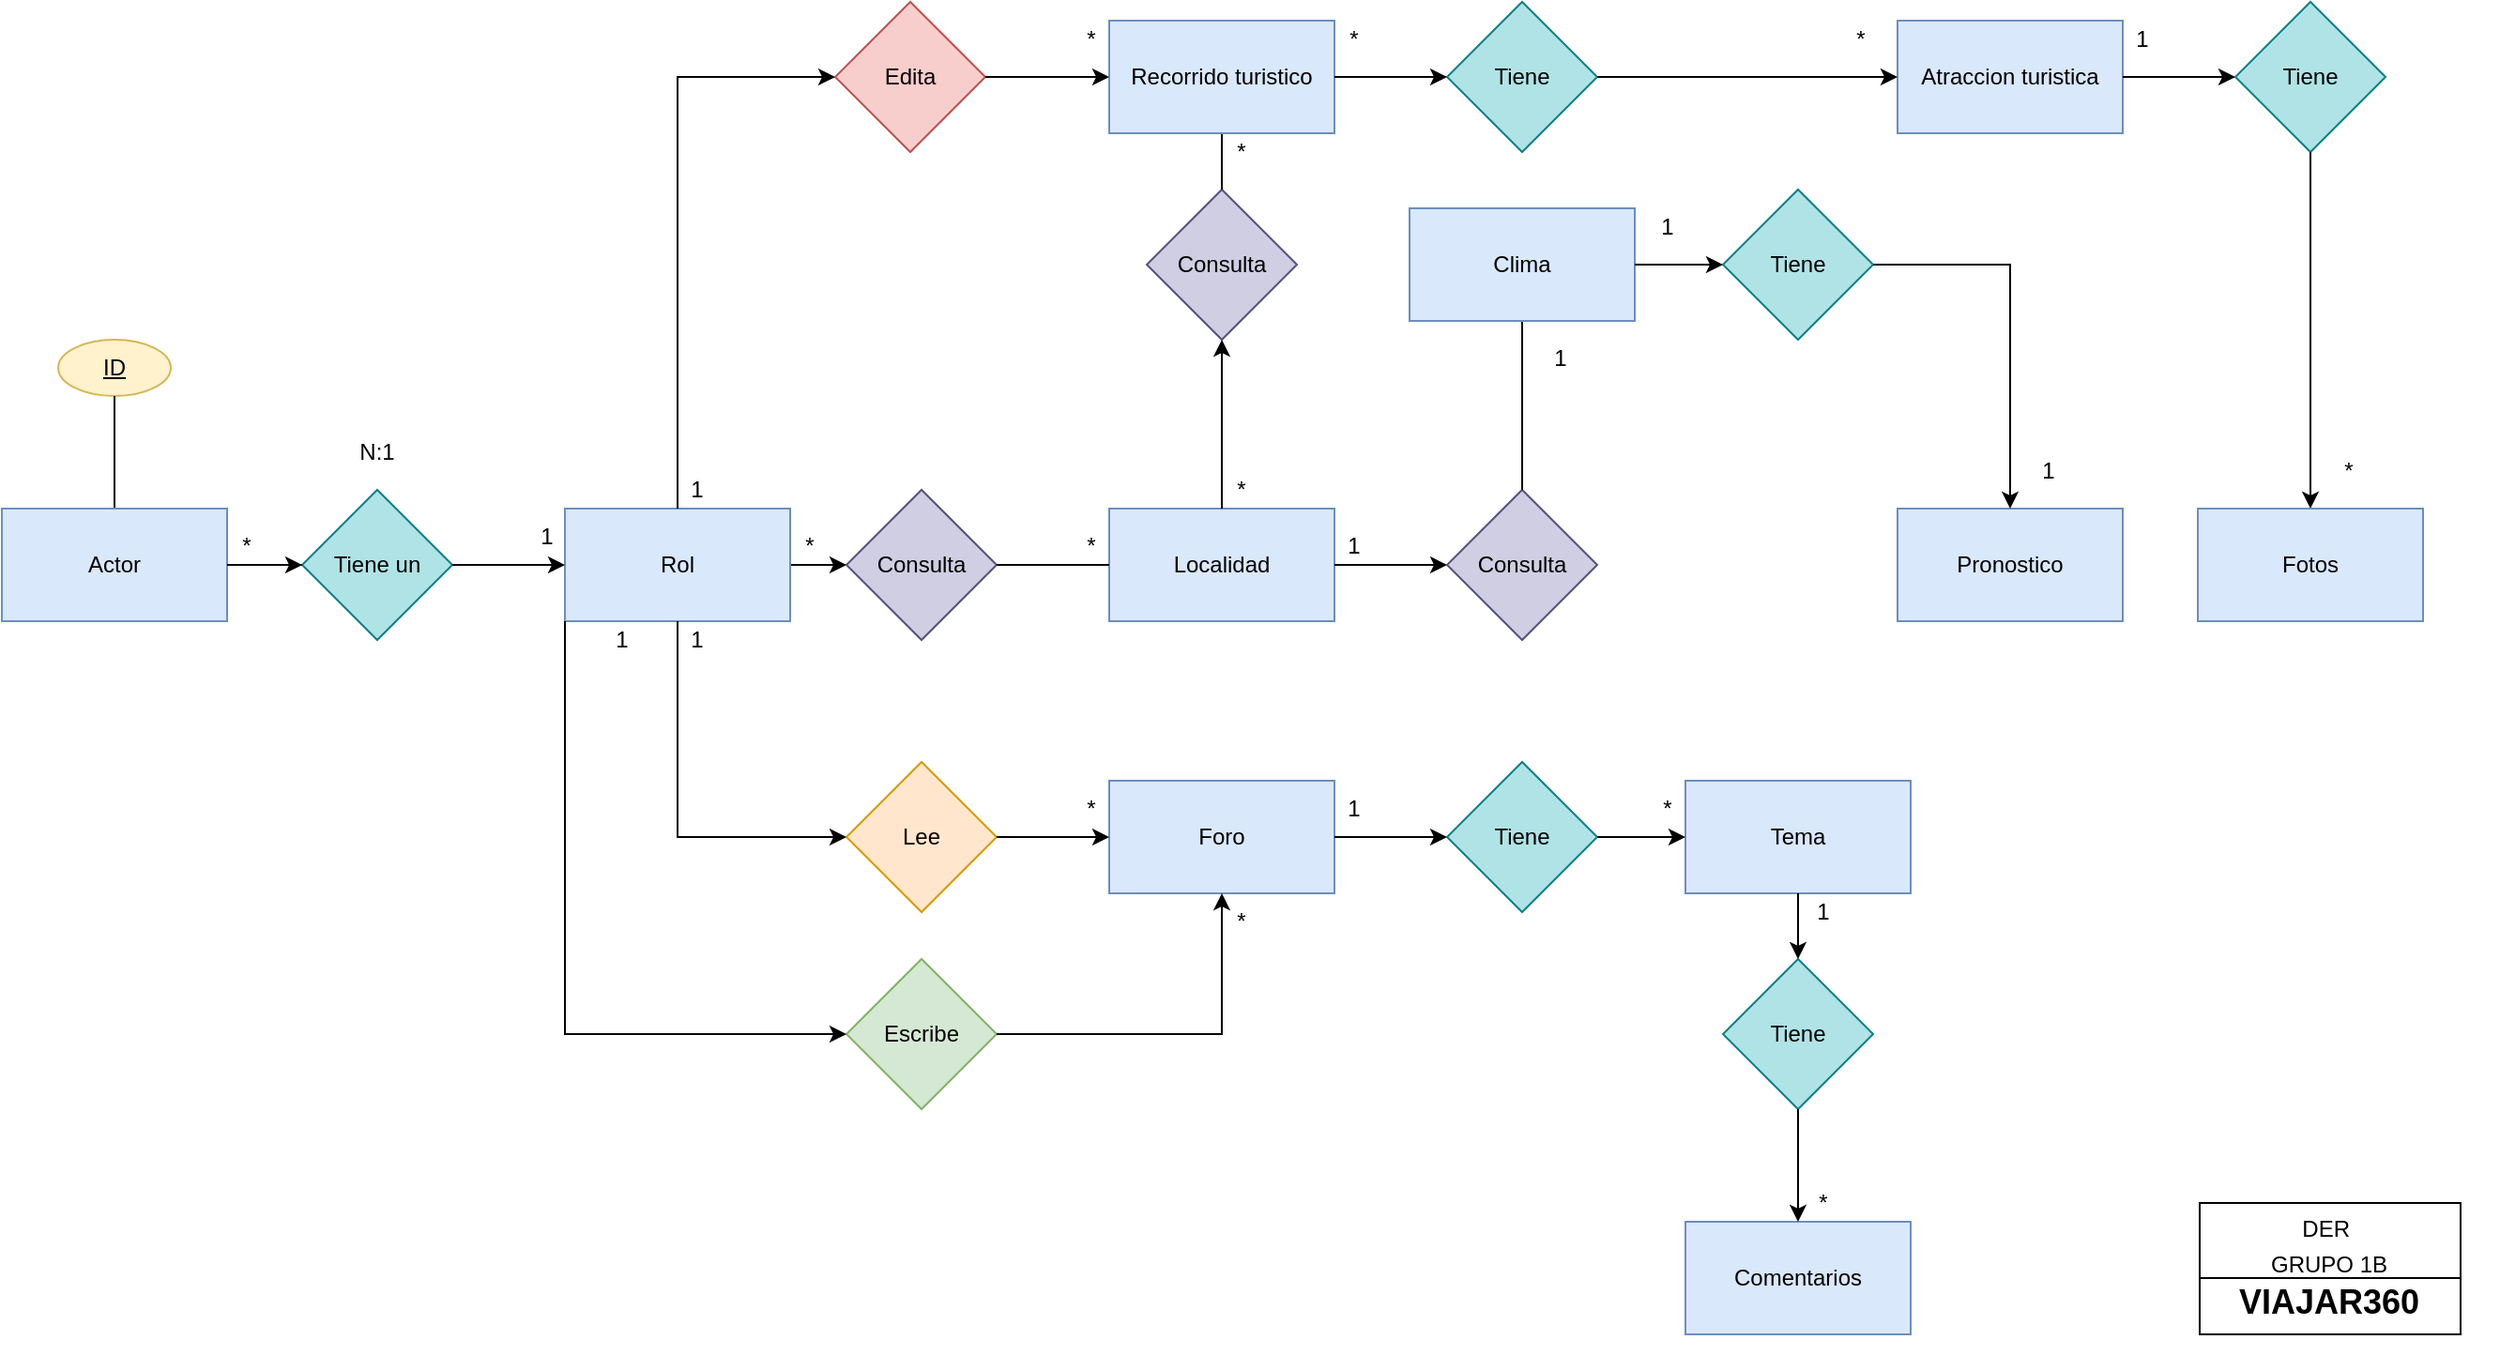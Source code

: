 <mxfile version="14.1.8" type="device"><diagram id="86EcQ5BP9vxSRsthsV8x" name="Page-1"><mxGraphModel dx="1580" dy="913" grid="1" gridSize="10" guides="1" tooltips="1" connect="1" arrows="1" fold="1" page="1" pageScale="1" pageWidth="827" pageHeight="1169" math="0" shadow="0"><root><mxCell id="0"/><mxCell id="1" parent="0"/><mxCell id="4lgMsZDVUdZ11g3GKiUv-43" value="" style="group" vertex="1" connectable="0" parent="1"><mxGeometry x="30" y="120" width="1330" height="720" as="geometry"/></mxCell><mxCell id="CW9kjy_8tyR05ECF4ScM-4" value="Localidad" style="rounded=0;whiteSpace=wrap;html=1;fillColor=#dae8fc;strokeColor=#6c8ebf;" parent="4lgMsZDVUdZ11g3GKiUv-43" vertex="1"><mxGeometry x="590" y="270" width="120" height="60" as="geometry"/></mxCell><mxCell id="3Yz3_kqwqckPV9ul7JrI-4" value="Consulta" style="rhombus;whiteSpace=wrap;html=1;fillColor=#d0cee2;strokeColor=#56517e;" parent="4lgMsZDVUdZ11g3GKiUv-43" vertex="1"><mxGeometry x="450" y="260" width="80" height="80" as="geometry"/></mxCell><mxCell id="3Yz3_kqwqckPV9ul7JrI-11" value="Consulta" style="rhombus;whiteSpace=wrap;html=1;fillColor=#d0cee2;strokeColor=#56517e;" parent="4lgMsZDVUdZ11g3GKiUv-43" vertex="1"><mxGeometry x="610" y="100" width="80" height="80" as="geometry"/></mxCell><mxCell id="3Yz3_kqwqckPV9ul7JrI-62" style="edgeStyle=orthogonalEdgeStyle;rounded=0;orthogonalLoop=1;jettySize=auto;html=1;exitX=0.5;exitY=0;exitDx=0;exitDy=0;entryX=0.5;entryY=1;entryDx=0;entryDy=0;" parent="4lgMsZDVUdZ11g3GKiUv-43" source="CW9kjy_8tyR05ECF4ScM-4" target="3Yz3_kqwqckPV9ul7JrI-11" edge="1"><mxGeometry relative="1" as="geometry"/></mxCell><mxCell id="3Yz3_kqwqckPV9ul7JrI-12" value="Consulta" style="rhombus;whiteSpace=wrap;html=1;fillColor=#d0cee2;strokeColor=#56517e;" parent="4lgMsZDVUdZ11g3GKiUv-43" vertex="1"><mxGeometry x="770" y="260" width="80" height="80" as="geometry"/></mxCell><mxCell id="3Yz3_kqwqckPV9ul7JrI-18" value="" style="endArrow=none;html=1;entryX=0.5;entryY=1;entryDx=0;entryDy=0;exitX=0.5;exitY=0;exitDx=0;exitDy=0;" parent="4lgMsZDVUdZ11g3GKiUv-43" source="3Yz3_kqwqckPV9ul7JrI-11" target="Ur3DEaM6I8VgG-aV_CgL-1" edge="1"><mxGeometry width="50" height="50" relative="1" as="geometry"><mxPoint x="520" y="130" as="sourcePoint"/><mxPoint x="570" y="80" as="targetPoint"/></mxGeometry></mxCell><mxCell id="3Yz3_kqwqckPV9ul7JrI-19" value="" style="endArrow=none;html=1;entryX=0.5;entryY=1;entryDx=0;entryDy=0;exitX=0.5;exitY=0;exitDx=0;exitDy=0;" parent="4lgMsZDVUdZ11g3GKiUv-43" source="3Yz3_kqwqckPV9ul7JrI-12" target="CW9kjy_8tyR05ECF4ScM-2" edge="1"><mxGeometry width="50" height="50" relative="1" as="geometry"><mxPoint x="760" y="150" as="sourcePoint"/><mxPoint x="810" y="100" as="targetPoint"/></mxGeometry></mxCell><mxCell id="3Yz3_kqwqckPV9ul7JrI-61" style="edgeStyle=orthogonalEdgeStyle;rounded=0;orthogonalLoop=1;jettySize=auto;html=1;exitX=1;exitY=0.5;exitDx=0;exitDy=0;entryX=0;entryY=0.5;entryDx=0;entryDy=0;" parent="4lgMsZDVUdZ11g3GKiUv-43" source="CW9kjy_8tyR05ECF4ScM-4" target="3Yz3_kqwqckPV9ul7JrI-12" edge="1"><mxGeometry relative="1" as="geometry"/></mxCell><mxCell id="3Yz3_kqwqckPV9ul7JrI-22" value="" style="endArrow=none;html=1;entryX=0;entryY=0.5;entryDx=0;entryDy=0;exitX=1;exitY=0.5;exitDx=0;exitDy=0;" parent="4lgMsZDVUdZ11g3GKiUv-43" source="3Yz3_kqwqckPV9ul7JrI-4" target="CW9kjy_8tyR05ECF4ScM-4" edge="1"><mxGeometry width="50" height="50" relative="1" as="geometry"><mxPoint x="550" y="250" as="sourcePoint"/><mxPoint x="600" y="200" as="targetPoint"/></mxGeometry></mxCell><mxCell id="3Yz3_kqwqckPV9ul7JrI-34" style="edgeStyle=orthogonalEdgeStyle;rounded=0;orthogonalLoop=1;jettySize=auto;html=1;entryX=0;entryY=0.5;entryDx=0;entryDy=0;" parent="4lgMsZDVUdZ11g3GKiUv-43" source="3Yz3_kqwqckPV9ul7JrI-30" target="3Yz3_kqwqckPV9ul7JrI-4" edge="1"><mxGeometry relative="1" as="geometry"/></mxCell><mxCell id="3Yz3_kqwqckPV9ul7JrI-36" value="Lee" style="rhombus;whiteSpace=wrap;html=1;fillColor=#ffe6cc;strokeColor=#d79b00;" parent="4lgMsZDVUdZ11g3GKiUv-43" vertex="1"><mxGeometry x="450" y="405" width="80" height="80" as="geometry"/></mxCell><mxCell id="3Yz3_kqwqckPV9ul7JrI-39" value="Escribe" style="rhombus;whiteSpace=wrap;html=1;fillColor=#d5e8d4;strokeColor=#82b366;" parent="4lgMsZDVUdZ11g3GKiUv-43" vertex="1"><mxGeometry x="450" y="510" width="80" height="80" as="geometry"/></mxCell><mxCell id="3Yz3_kqwqckPV9ul7JrI-43" value="Tiene" style="rhombus;whiteSpace=wrap;html=1;fillColor=#b0e3e6;strokeColor=#0e8088;" parent="4lgMsZDVUdZ11g3GKiUv-43" vertex="1"><mxGeometry x="770" width="80" height="80" as="geometry"/></mxCell><mxCell id="3Yz3_kqwqckPV9ul7JrI-47" value="Tiene" style="rhombus;whiteSpace=wrap;html=1;fillColor=#b0e3e6;strokeColor=#0e8088;" parent="4lgMsZDVUdZ11g3GKiUv-43" vertex="1"><mxGeometry x="917" y="100" width="80" height="80" as="geometry"/></mxCell><mxCell id="3Yz3_kqwqckPV9ul7JrI-51" value="Tiene" style="rhombus;whiteSpace=wrap;html=1;fillColor=#b0e3e6;strokeColor=#0e8088;" parent="4lgMsZDVUdZ11g3GKiUv-43" vertex="1"><mxGeometry x="770" y="405" width="80" height="80" as="geometry"/></mxCell><mxCell id="3Yz3_kqwqckPV9ul7JrI-52" value="Tiene" style="rhombus;whiteSpace=wrap;html=1;fillColor=#b0e3e6;strokeColor=#0e8088;" parent="4lgMsZDVUdZ11g3GKiUv-43" vertex="1"><mxGeometry x="917" y="510" width="80" height="80" as="geometry"/></mxCell><mxCell id="3Yz3_kqwqckPV9ul7JrI-59" value="&lt;u&gt;ID&lt;/u&gt;" style="ellipse;whiteSpace=wrap;html=1;fillColor=#fff2cc;strokeColor=#d6b656;" parent="4lgMsZDVUdZ11g3GKiUv-43" vertex="1"><mxGeometry x="30" y="180" width="60" height="30" as="geometry"/></mxCell><mxCell id="3Yz3_kqwqckPV9ul7JrI-69" value="*" style="text;html=1;align=center;verticalAlign=middle;resizable=0;points=[];autosize=1;" parent="4lgMsZDVUdZ11g3GKiUv-43" vertex="1"><mxGeometry x="570" y="280" width="20" height="20" as="geometry"/></mxCell><mxCell id="3Yz3_kqwqckPV9ul7JrI-79" value="1" style="text;html=1;align=center;verticalAlign=middle;resizable=0;points=[];autosize=1;" parent="4lgMsZDVUdZ11g3GKiUv-43" vertex="1"><mxGeometry x="710" y="280" width="20" height="20" as="geometry"/></mxCell><mxCell id="3Yz3_kqwqckPV9ul7JrI-83" value="*" style="text;html=1;align=center;verticalAlign=middle;resizable=0;points=[];autosize=1;" parent="4lgMsZDVUdZ11g3GKiUv-43" vertex="1"><mxGeometry x="650" y="250" width="20" height="20" as="geometry"/></mxCell><mxCell id="4lgMsZDVUdZ11g3GKiUv-1" value="Edita" style="rhombus;whiteSpace=wrap;html=1;fillColor=#f8cecc;strokeColor=#b85450;" vertex="1" parent="4lgMsZDVUdZ11g3GKiUv-43"><mxGeometry x="444" width="80" height="80" as="geometry"/></mxCell><mxCell id="4lgMsZDVUdZ11g3GKiUv-6" value="Tiene" style="rhombus;whiteSpace=wrap;html=1;fillColor=#b0e3e6;strokeColor=#0e8088;" vertex="1" parent="4lgMsZDVUdZ11g3GKiUv-43"><mxGeometry x="1190" width="80" height="80" as="geometry"/></mxCell><mxCell id="4lgMsZDVUdZ11g3GKiUv-9" style="edgeStyle=orthogonalEdgeStyle;rounded=0;orthogonalLoop=1;jettySize=auto;html=1;entryX=0.5;entryY=0;entryDx=0;entryDy=0;" edge="1" parent="4lgMsZDVUdZ11g3GKiUv-43" source="4lgMsZDVUdZ11g3GKiUv-6" target="4lgMsZDVUdZ11g3GKiUv-8"><mxGeometry x="1360" y="130" as="geometry"/></mxCell><mxCell id="4lgMsZDVUdZ11g3GKiUv-18" value="" style="endArrow=none;html=1;exitX=0.5;exitY=0;exitDx=0;exitDy=0;entryX=0.5;entryY=1;entryDx=0;entryDy=0;" edge="1" parent="4lgMsZDVUdZ11g3GKiUv-43" source="CW9kjy_8tyR05ECF4ScM-3" target="3Yz3_kqwqckPV9ul7JrI-59"><mxGeometry width="50" height="50" relative="1" as="geometry"><mxPoint x="610" y="400" as="sourcePoint"/><mxPoint x="100" y="220" as="targetPoint"/></mxGeometry></mxCell><mxCell id="4lgMsZDVUdZ11g3GKiUv-22" value="" style="group" vertex="1" connectable="0" parent="4lgMsZDVUdZ11g3GKiUv-43"><mxGeometry x="980" y="10" width="170" height="60" as="geometry"/></mxCell><mxCell id="3Yz3_kqwqckPV9ul7JrI-42" value="Atraccion turistica" style="whiteSpace=wrap;html=1;fillColor=#dae8fc;strokeColor=#6c8ebf;" parent="4lgMsZDVUdZ11g3GKiUv-22" vertex="1"><mxGeometry x="30" width="120" height="60" as="geometry"/></mxCell><mxCell id="3Yz3_kqwqckPV9ul7JrI-80" value="*" style="text;html=1;align=center;verticalAlign=middle;resizable=0;points=[];autosize=1;" parent="4lgMsZDVUdZ11g3GKiUv-22" vertex="1"><mxGeometry width="20" height="20" as="geometry"/></mxCell><mxCell id="4lgMsZDVUdZ11g3GKiUv-10" value="1" style="text;html=1;align=center;verticalAlign=middle;resizable=0;points=[];autosize=1;" vertex="1" parent="4lgMsZDVUdZ11g3GKiUv-22"><mxGeometry x="150" width="20" height="20" as="geometry"/></mxCell><mxCell id="3Yz3_kqwqckPV9ul7JrI-45" style="edgeStyle=orthogonalEdgeStyle;rounded=0;orthogonalLoop=1;jettySize=auto;html=1;exitX=1;exitY=0.5;exitDx=0;exitDy=0;" parent="4lgMsZDVUdZ11g3GKiUv-43" source="3Yz3_kqwqckPV9ul7JrI-43" target="3Yz3_kqwqckPV9ul7JrI-42" edge="1"><mxGeometry relative="1" as="geometry"/></mxCell><mxCell id="4lgMsZDVUdZ11g3GKiUv-7" style="edgeStyle=orthogonalEdgeStyle;rounded=0;orthogonalLoop=1;jettySize=auto;html=1;exitX=1;exitY=0.5;exitDx=0;exitDy=0;" edge="1" parent="4lgMsZDVUdZ11g3GKiUv-43" source="3Yz3_kqwqckPV9ul7JrI-42" target="4lgMsZDVUdZ11g3GKiUv-6"><mxGeometry relative="1" as="geometry"/></mxCell><mxCell id="4lgMsZDVUdZ11g3GKiUv-23" value="" style="group" vertex="1" connectable="0" parent="4lgMsZDVUdZ11g3GKiUv-43"><mxGeometry x="1170" y="240" width="120" height="90" as="geometry"/></mxCell><mxCell id="4lgMsZDVUdZ11g3GKiUv-8" value="Fotos" style="whiteSpace=wrap;html=1;fillColor=#dae8fc;strokeColor=#6c8ebf;" vertex="1" parent="4lgMsZDVUdZ11g3GKiUv-23"><mxGeometry y="30" width="120" height="60" as="geometry"/></mxCell><mxCell id="4lgMsZDVUdZ11g3GKiUv-11" value="*" style="text;html=1;align=center;verticalAlign=middle;resizable=0;points=[];autosize=1;" vertex="1" parent="4lgMsZDVUdZ11g3GKiUv-23"><mxGeometry x="70" width="20" height="20" as="geometry"/></mxCell><mxCell id="4lgMsZDVUdZ11g3GKiUv-24" value="" style="group" vertex="1" connectable="0" parent="4lgMsZDVUdZ11g3GKiUv-43"><mxGeometry x="1010" y="240" width="120" height="90" as="geometry"/></mxCell><mxCell id="3Yz3_kqwqckPV9ul7JrI-46" value="Pronostico" style="whiteSpace=wrap;html=1;fillColor=#dae8fc;strokeColor=#6c8ebf;" parent="4lgMsZDVUdZ11g3GKiUv-24" vertex="1"><mxGeometry y="30" width="120" height="60" as="geometry"/></mxCell><mxCell id="3Yz3_kqwqckPV9ul7JrI-84" value="1" style="text;html=1;align=center;verticalAlign=middle;resizable=0;points=[];autosize=1;" parent="4lgMsZDVUdZ11g3GKiUv-24" vertex="1"><mxGeometry x="70" width="20" height="20" as="geometry"/></mxCell><mxCell id="3Yz3_kqwqckPV9ul7JrI-49" style="edgeStyle=orthogonalEdgeStyle;rounded=0;orthogonalLoop=1;jettySize=auto;html=1;exitX=1;exitY=0.5;exitDx=0;exitDy=0;" parent="4lgMsZDVUdZ11g3GKiUv-43" source="3Yz3_kqwqckPV9ul7JrI-47" target="3Yz3_kqwqckPV9ul7JrI-46" edge="1"><mxGeometry relative="1" as="geometry"/></mxCell><mxCell id="4lgMsZDVUdZ11g3GKiUv-25" value="" style="group" vertex="1" connectable="0" parent="4lgMsZDVUdZ11g3GKiUv-43"><mxGeometry x="750" y="110" width="147" height="90" as="geometry"/></mxCell><mxCell id="CW9kjy_8tyR05ECF4ScM-2" value="Clima&lt;br&gt;" style="rounded=0;whiteSpace=wrap;html=1;fillColor=#dae8fc;strokeColor=#6c8ebf;" parent="4lgMsZDVUdZ11g3GKiUv-25" vertex="1"><mxGeometry width="120" height="60" as="geometry"/></mxCell><mxCell id="3Yz3_kqwqckPV9ul7JrI-78" value="1" style="text;html=1;align=center;verticalAlign=middle;resizable=0;points=[];autosize=1;" parent="4lgMsZDVUdZ11g3GKiUv-25" vertex="1"><mxGeometry x="70" y="70" width="20" height="20" as="geometry"/></mxCell><mxCell id="3Yz3_kqwqckPV9ul7JrI-85" value="1" style="text;html=1;align=center;verticalAlign=middle;resizable=0;points=[];autosize=1;" parent="4lgMsZDVUdZ11g3GKiUv-25" vertex="1"><mxGeometry x="127" width="20" height="20" as="geometry"/></mxCell><mxCell id="3Yz3_kqwqckPV9ul7JrI-48" style="edgeStyle=orthogonalEdgeStyle;rounded=0;orthogonalLoop=1;jettySize=auto;html=1;entryX=0;entryY=0.5;entryDx=0;entryDy=0;" parent="4lgMsZDVUdZ11g3GKiUv-43" source="CW9kjy_8tyR05ECF4ScM-2" target="3Yz3_kqwqckPV9ul7JrI-47" edge="1"><mxGeometry relative="1" as="geometry"/></mxCell><mxCell id="4lgMsZDVUdZ11g3GKiUv-26" value="" style="group" vertex="1" connectable="0" parent="4lgMsZDVUdZ11g3GKiUv-43"><mxGeometry x="570" y="10" width="160" height="80" as="geometry"/></mxCell><mxCell id="Ur3DEaM6I8VgG-aV_CgL-1" value="Recorrido turistico" style="whiteSpace=wrap;html=1;fillColor=#dae8fc;strokeColor=#6c8ebf;" parent="4lgMsZDVUdZ11g3GKiUv-26" vertex="1"><mxGeometry x="20" width="120" height="60" as="geometry"/></mxCell><mxCell id="3Yz3_kqwqckPV9ul7JrI-81" value="*" style="text;html=1;align=center;verticalAlign=middle;resizable=0;points=[];autosize=1;" parent="4lgMsZDVUdZ11g3GKiUv-26" vertex="1"><mxGeometry x="140" width="20" height="20" as="geometry"/></mxCell><mxCell id="3Yz3_kqwqckPV9ul7JrI-82" value="*" style="text;html=1;align=center;verticalAlign=middle;resizable=0;points=[];autosize=1;" parent="4lgMsZDVUdZ11g3GKiUv-26" vertex="1"><mxGeometry x="80" y="60" width="20" height="20" as="geometry"/></mxCell><mxCell id="4lgMsZDVUdZ11g3GKiUv-5" value="*" style="text;html=1;align=center;verticalAlign=middle;resizable=0;points=[];autosize=1;" vertex="1" parent="4lgMsZDVUdZ11g3GKiUv-26"><mxGeometry width="20" height="20" as="geometry"/></mxCell><mxCell id="3Yz3_kqwqckPV9ul7JrI-44" style="edgeStyle=orthogonalEdgeStyle;rounded=0;orthogonalLoop=1;jettySize=auto;html=1;exitX=1;exitY=0.5;exitDx=0;exitDy=0;entryX=0;entryY=0.5;entryDx=0;entryDy=0;" parent="4lgMsZDVUdZ11g3GKiUv-43" source="Ur3DEaM6I8VgG-aV_CgL-1" target="3Yz3_kqwqckPV9ul7JrI-43" edge="1"><mxGeometry relative="1" as="geometry"/></mxCell><mxCell id="4lgMsZDVUdZ11g3GKiUv-3" style="edgeStyle=orthogonalEdgeStyle;rounded=0;orthogonalLoop=1;jettySize=auto;html=1;exitX=1;exitY=0.5;exitDx=0;exitDy=0;entryX=0;entryY=0.5;entryDx=0;entryDy=0;" edge="1" parent="4lgMsZDVUdZ11g3GKiUv-43" source="4lgMsZDVUdZ11g3GKiUv-1" target="Ur3DEaM6I8VgG-aV_CgL-1"><mxGeometry relative="1" as="geometry"/></mxCell><mxCell id="4lgMsZDVUdZ11g3GKiUv-27" value="" style="group" vertex="1" connectable="0" parent="4lgMsZDVUdZ11g3GKiUv-43"><mxGeometry x="570" y="415" width="160" height="85" as="geometry"/></mxCell><mxCell id="3Yz3_kqwqckPV9ul7JrI-35" value="Foro" style="whiteSpace=wrap;html=1;fillColor=#dae8fc;strokeColor=#6c8ebf;" parent="4lgMsZDVUdZ11g3GKiUv-27" vertex="1"><mxGeometry x="20" width="120" height="60" as="geometry"/></mxCell><mxCell id="3Yz3_kqwqckPV9ul7JrI-72" value="*" style="text;html=1;align=center;verticalAlign=middle;resizable=0;points=[];autosize=1;" parent="4lgMsZDVUdZ11g3GKiUv-27" vertex="1"><mxGeometry x="80" y="65" width="20" height="20" as="geometry"/></mxCell><mxCell id="3Yz3_kqwqckPV9ul7JrI-73" value="*" style="text;html=1;align=center;verticalAlign=middle;resizable=0;points=[];autosize=1;" parent="4lgMsZDVUdZ11g3GKiUv-27" vertex="1"><mxGeometry y="5" width="20" height="20" as="geometry"/></mxCell><mxCell id="3Yz3_kqwqckPV9ul7JrI-77" value="1" style="text;html=1;align=center;verticalAlign=middle;resizable=0;points=[];autosize=1;" parent="4lgMsZDVUdZ11g3GKiUv-27" vertex="1"><mxGeometry x="140" y="5" width="20" height="20" as="geometry"/></mxCell><mxCell id="3Yz3_kqwqckPV9ul7JrI-38" style="edgeStyle=orthogonalEdgeStyle;rounded=0;orthogonalLoop=1;jettySize=auto;html=1;exitX=1;exitY=0.5;exitDx=0;exitDy=0;entryX=0;entryY=0.5;entryDx=0;entryDy=0;" parent="4lgMsZDVUdZ11g3GKiUv-43" source="3Yz3_kqwqckPV9ul7JrI-36" target="3Yz3_kqwqckPV9ul7JrI-35" edge="1"><mxGeometry relative="1" as="geometry"/></mxCell><mxCell id="3Yz3_kqwqckPV9ul7JrI-41" style="edgeStyle=orthogonalEdgeStyle;rounded=0;orthogonalLoop=1;jettySize=auto;html=1;exitX=1;exitY=0.5;exitDx=0;exitDy=0;" parent="4lgMsZDVUdZ11g3GKiUv-43" source="3Yz3_kqwqckPV9ul7JrI-39" target="3Yz3_kqwqckPV9ul7JrI-35" edge="1"><mxGeometry relative="1" as="geometry"><mxPoint x="530" y="680" as="sourcePoint"/><Array as="points"><mxPoint x="650" y="550"/></Array></mxGeometry></mxCell><mxCell id="3Yz3_kqwqckPV9ul7JrI-54" style="edgeStyle=orthogonalEdgeStyle;rounded=0;orthogonalLoop=1;jettySize=auto;html=1;exitX=1;exitY=0.5;exitDx=0;exitDy=0;" parent="4lgMsZDVUdZ11g3GKiUv-43" source="3Yz3_kqwqckPV9ul7JrI-35" target="3Yz3_kqwqckPV9ul7JrI-51" edge="1"><mxGeometry relative="1" as="geometry"/></mxCell><mxCell id="4lgMsZDVUdZ11g3GKiUv-28" value="" style="group" vertex="1" connectable="0" parent="4lgMsZDVUdZ11g3GKiUv-43"><mxGeometry x="280" y="250" width="160" height="100" as="geometry"/></mxCell><mxCell id="3Yz3_kqwqckPV9ul7JrI-30" value="Rol" style="whiteSpace=wrap;html=1;fillColor=#dae8fc;strokeColor=#6c8ebf;" parent="4lgMsZDVUdZ11g3GKiUv-28" vertex="1"><mxGeometry x="20" y="20" width="120" height="60" as="geometry"/></mxCell><mxCell id="3Yz3_kqwqckPV9ul7JrI-67" value="1" style="text;html=1;align=center;verticalAlign=middle;resizable=0;points=[];autosize=1;" parent="4lgMsZDVUdZ11g3GKiUv-28" vertex="1"><mxGeometry y="25" width="20" height="20" as="geometry"/></mxCell><mxCell id="3Yz3_kqwqckPV9ul7JrI-68" value="*" style="text;html=1;align=center;verticalAlign=middle;resizable=0;points=[];autosize=1;" parent="4lgMsZDVUdZ11g3GKiUv-28" vertex="1"><mxGeometry x="140" y="30" width="20" height="20" as="geometry"/></mxCell><mxCell id="3Yz3_kqwqckPV9ul7JrI-70" value="1" style="text;html=1;align=center;verticalAlign=middle;resizable=0;points=[];autosize=1;" parent="4lgMsZDVUdZ11g3GKiUv-28" vertex="1"><mxGeometry x="80" y="80" width="20" height="20" as="geometry"/></mxCell><mxCell id="3Yz3_kqwqckPV9ul7JrI-71" value="1" style="text;html=1;align=center;verticalAlign=middle;resizable=0;points=[];autosize=1;" parent="4lgMsZDVUdZ11g3GKiUv-28" vertex="1"><mxGeometry x="40" y="80" width="20" height="20" as="geometry"/></mxCell><mxCell id="4lgMsZDVUdZ11g3GKiUv-4" value="1" style="text;html=1;align=center;verticalAlign=middle;resizable=0;points=[];autosize=1;" vertex="1" parent="4lgMsZDVUdZ11g3GKiUv-28"><mxGeometry x="80" width="20" height="20" as="geometry"/></mxCell><mxCell id="4lgMsZDVUdZ11g3GKiUv-15" style="edgeStyle=orthogonalEdgeStyle;rounded=0;orthogonalLoop=1;jettySize=auto;html=1;exitX=0.5;exitY=1;exitDx=0;exitDy=0;entryX=0;entryY=0.5;entryDx=0;entryDy=0;" edge="1" parent="4lgMsZDVUdZ11g3GKiUv-43" source="3Yz3_kqwqckPV9ul7JrI-30" target="3Yz3_kqwqckPV9ul7JrI-36"><mxGeometry relative="1" as="geometry"/></mxCell><mxCell id="3Yz3_kqwqckPV9ul7JrI-40" style="edgeStyle=orthogonalEdgeStyle;rounded=0;orthogonalLoop=1;jettySize=auto;html=1;entryX=0;entryY=0.5;entryDx=0;entryDy=0;" parent="4lgMsZDVUdZ11g3GKiUv-43" source="3Yz3_kqwqckPV9ul7JrI-30" target="3Yz3_kqwqckPV9ul7JrI-39" edge="1"><mxGeometry relative="1" as="geometry"><Array as="points"><mxPoint x="300" y="550"/></Array></mxGeometry></mxCell><mxCell id="4lgMsZDVUdZ11g3GKiUv-2" style="edgeStyle=orthogonalEdgeStyle;rounded=0;orthogonalLoop=1;jettySize=auto;html=1;exitX=0.5;exitY=0;exitDx=0;exitDy=0;entryX=0;entryY=0.5;entryDx=0;entryDy=0;" edge="1" parent="4lgMsZDVUdZ11g3GKiUv-43" source="3Yz3_kqwqckPV9ul7JrI-30" target="4lgMsZDVUdZ11g3GKiUv-1"><mxGeometry relative="1" as="geometry"/></mxCell><mxCell id="4lgMsZDVUdZ11g3GKiUv-30" value="" style="group" vertex="1" connectable="0" parent="4lgMsZDVUdZ11g3GKiUv-43"><mxGeometry y="270" width="140" height="60" as="geometry"/></mxCell><mxCell id="CW9kjy_8tyR05ECF4ScM-3" value="Actor" style="rounded=0;whiteSpace=wrap;html=1;fillColor=#dae8fc;strokeColor=#6c8ebf;" parent="4lgMsZDVUdZ11g3GKiUv-30" vertex="1"><mxGeometry width="120" height="60" as="geometry"/></mxCell><mxCell id="3Yz3_kqwqckPV9ul7JrI-66" value="*" style="text;html=1;align=center;verticalAlign=middle;resizable=0;points=[];autosize=1;" parent="4lgMsZDVUdZ11g3GKiUv-30" vertex="1"><mxGeometry x="120" y="10" width="20" height="20" as="geometry"/></mxCell><mxCell id="4lgMsZDVUdZ11g3GKiUv-31" value="" style="group" vertex="1" connectable="0" parent="4lgMsZDVUdZ11g3GKiUv-43"><mxGeometry x="160" y="230" width="80" height="110" as="geometry"/></mxCell><mxCell id="3Yz3_kqwqckPV9ul7JrI-32" value="Tiene un" style="rhombus;whiteSpace=wrap;html=1;fillColor=#b0e3e6;strokeColor=#0e8088;" parent="4lgMsZDVUdZ11g3GKiUv-31" vertex="1"><mxGeometry y="30" width="80" height="80" as="geometry"/></mxCell><mxCell id="3Yz3_kqwqckPV9ul7JrI-65" value="N:1" style="text;html=1;strokeColor=none;fillColor=none;align=center;verticalAlign=middle;whiteSpace=wrap;rounded=0;" parent="4lgMsZDVUdZ11g3GKiUv-31" vertex="1"><mxGeometry x="20" width="40" height="20" as="geometry"/></mxCell><mxCell id="3Yz3_kqwqckPV9ul7JrI-33" style="edgeStyle=orthogonalEdgeStyle;rounded=0;orthogonalLoop=1;jettySize=auto;html=1;entryX=0;entryY=0.5;entryDx=0;entryDy=0;" parent="4lgMsZDVUdZ11g3GKiUv-43" source="3Yz3_kqwqckPV9ul7JrI-32" target="3Yz3_kqwqckPV9ul7JrI-30" edge="1"><mxGeometry relative="1" as="geometry"/></mxCell><mxCell id="4lgMsZDVUdZ11g3GKiUv-29" value="" style="edgeStyle=none;rounded=0;orthogonalLoop=1;jettySize=auto;html=1;" edge="1" parent="4lgMsZDVUdZ11g3GKiUv-43" source="CW9kjy_8tyR05ECF4ScM-3" target="3Yz3_kqwqckPV9ul7JrI-32"><mxGeometry relative="1" as="geometry"/></mxCell><mxCell id="3Yz3_kqwqckPV9ul7JrI-21" value="" style="endArrow=none;html=1;exitX=0;exitY=0.5;exitDx=0;exitDy=0;entryX=1;entryY=0.5;entryDx=0;entryDy=0;edgeStyle=orthogonalEdgeStyle;" parent="4lgMsZDVUdZ11g3GKiUv-43" source="3Yz3_kqwqckPV9ul7JrI-32" target="CW9kjy_8tyR05ECF4ScM-3" edge="1"><mxGeometry width="50" height="50" relative="1" as="geometry"><mxPoint x="540" y="240" as="sourcePoint"/><mxPoint x="590" y="190" as="targetPoint"/></mxGeometry></mxCell><mxCell id="4lgMsZDVUdZ11g3GKiUv-32" value="" style="group" vertex="1" connectable="0" parent="4lgMsZDVUdZ11g3GKiUv-43"><mxGeometry x="877" y="415" width="140" height="80" as="geometry"/></mxCell><mxCell id="3Yz3_kqwqckPV9ul7JrI-50" value="Tema" style="whiteSpace=wrap;html=1;fillColor=#dae8fc;strokeColor=#6c8ebf;" parent="4lgMsZDVUdZ11g3GKiUv-32" vertex="1"><mxGeometry x="20" width="120" height="60" as="geometry"/></mxCell><mxCell id="3Yz3_kqwqckPV9ul7JrI-75" value="1" style="text;html=1;align=center;verticalAlign=middle;resizable=0;points=[];autosize=1;" parent="4lgMsZDVUdZ11g3GKiUv-32" vertex="1"><mxGeometry x="83" y="60" width="20" height="20" as="geometry"/></mxCell><mxCell id="3Yz3_kqwqckPV9ul7JrI-76" value="*" style="text;html=1;align=center;verticalAlign=middle;resizable=0;points=[];autosize=1;" parent="4lgMsZDVUdZ11g3GKiUv-32" vertex="1"><mxGeometry y="5" width="20" height="20" as="geometry"/></mxCell><mxCell id="3Yz3_kqwqckPV9ul7JrI-55" style="edgeStyle=orthogonalEdgeStyle;rounded=0;orthogonalLoop=1;jettySize=auto;html=1;exitX=1;exitY=0.5;exitDx=0;exitDy=0;" parent="4lgMsZDVUdZ11g3GKiUv-43" source="3Yz3_kqwqckPV9ul7JrI-51" target="3Yz3_kqwqckPV9ul7JrI-50" edge="1"><mxGeometry relative="1" as="geometry"/></mxCell><mxCell id="3Yz3_kqwqckPV9ul7JrI-56" style="edgeStyle=orthogonalEdgeStyle;rounded=0;orthogonalLoop=1;jettySize=auto;html=1;entryX=0.5;entryY=0;entryDx=0;entryDy=0;" parent="4lgMsZDVUdZ11g3GKiUv-43" source="3Yz3_kqwqckPV9ul7JrI-50" target="3Yz3_kqwqckPV9ul7JrI-52" edge="1"><mxGeometry relative="1" as="geometry"/></mxCell><mxCell id="4lgMsZDVUdZ11g3GKiUv-34" value="" style="group" vertex="1" connectable="0" parent="4lgMsZDVUdZ11g3GKiUv-43"><mxGeometry x="897" y="630" width="120" height="80" as="geometry"/></mxCell><mxCell id="3Yz3_kqwqckPV9ul7JrI-53" value="Comentarios" style="whiteSpace=wrap;html=1;fillColor=#dae8fc;strokeColor=#6c8ebf;" parent="4lgMsZDVUdZ11g3GKiUv-34" vertex="1"><mxGeometry y="20" width="120" height="60" as="geometry"/></mxCell><mxCell id="4lgMsZDVUdZ11g3GKiUv-33" value="" style="edgeStyle=none;rounded=0;orthogonalLoop=1;jettySize=auto;html=1;" edge="1" parent="4lgMsZDVUdZ11g3GKiUv-34" source="3Yz3_kqwqckPV9ul7JrI-74" target="3Yz3_kqwqckPV9ul7JrI-53"><mxGeometry relative="1" as="geometry"/></mxCell><mxCell id="3Yz3_kqwqckPV9ul7JrI-74" value="*" style="text;html=1;align=center;verticalAlign=middle;resizable=0;points=[];autosize=1;" parent="4lgMsZDVUdZ11g3GKiUv-34" vertex="1"><mxGeometry x="63" width="20" height="20" as="geometry"/></mxCell><mxCell id="3Yz3_kqwqckPV9ul7JrI-57" style="edgeStyle=orthogonalEdgeStyle;rounded=0;orthogonalLoop=1;jettySize=auto;html=1;exitX=0.5;exitY=1;exitDx=0;exitDy=0;" parent="4lgMsZDVUdZ11g3GKiUv-43" source="3Yz3_kqwqckPV9ul7JrI-52" target="3Yz3_kqwqckPV9ul7JrI-53" edge="1"><mxGeometry relative="1" as="geometry"/></mxCell><mxCell id="4lgMsZDVUdZ11g3GKiUv-42" value="" style="group" vertex="1" connectable="0" parent="4lgMsZDVUdZ11g3GKiUv-43"><mxGeometry x="1150" y="630" width="180" height="90" as="geometry"/></mxCell><mxCell id="4lgMsZDVUdZ11g3GKiUv-37" value="DER&amp;nbsp;&lt;br&gt;GRUPO 1B&lt;b style=&quot;font-size: 18px&quot;&gt;&lt;br&gt;VIAJAR360&lt;/b&gt;" style="text;html=1;strokeColor=none;fillColor=none;align=center;verticalAlign=middle;whiteSpace=wrap;rounded=0;" vertex="1" parent="4lgMsZDVUdZ11g3GKiUv-42"><mxGeometry width="180" height="90" as="geometry"/></mxCell><mxCell id="4lgMsZDVUdZ11g3GKiUv-40" value="" style="rounded=0;whiteSpace=wrap;html=1;fillColor=none;" vertex="1" parent="4lgMsZDVUdZ11g3GKiUv-42"><mxGeometry x="21" y="50" width="139" height="30" as="geometry"/></mxCell><mxCell id="4lgMsZDVUdZ11g3GKiUv-41" value="" style="rounded=0;whiteSpace=wrap;html=1;fillColor=none;" vertex="1" parent="4lgMsZDVUdZ11g3GKiUv-42"><mxGeometry x="21" y="10" width="139" height="40" as="geometry"/></mxCell></root></mxGraphModel></diagram></mxfile>